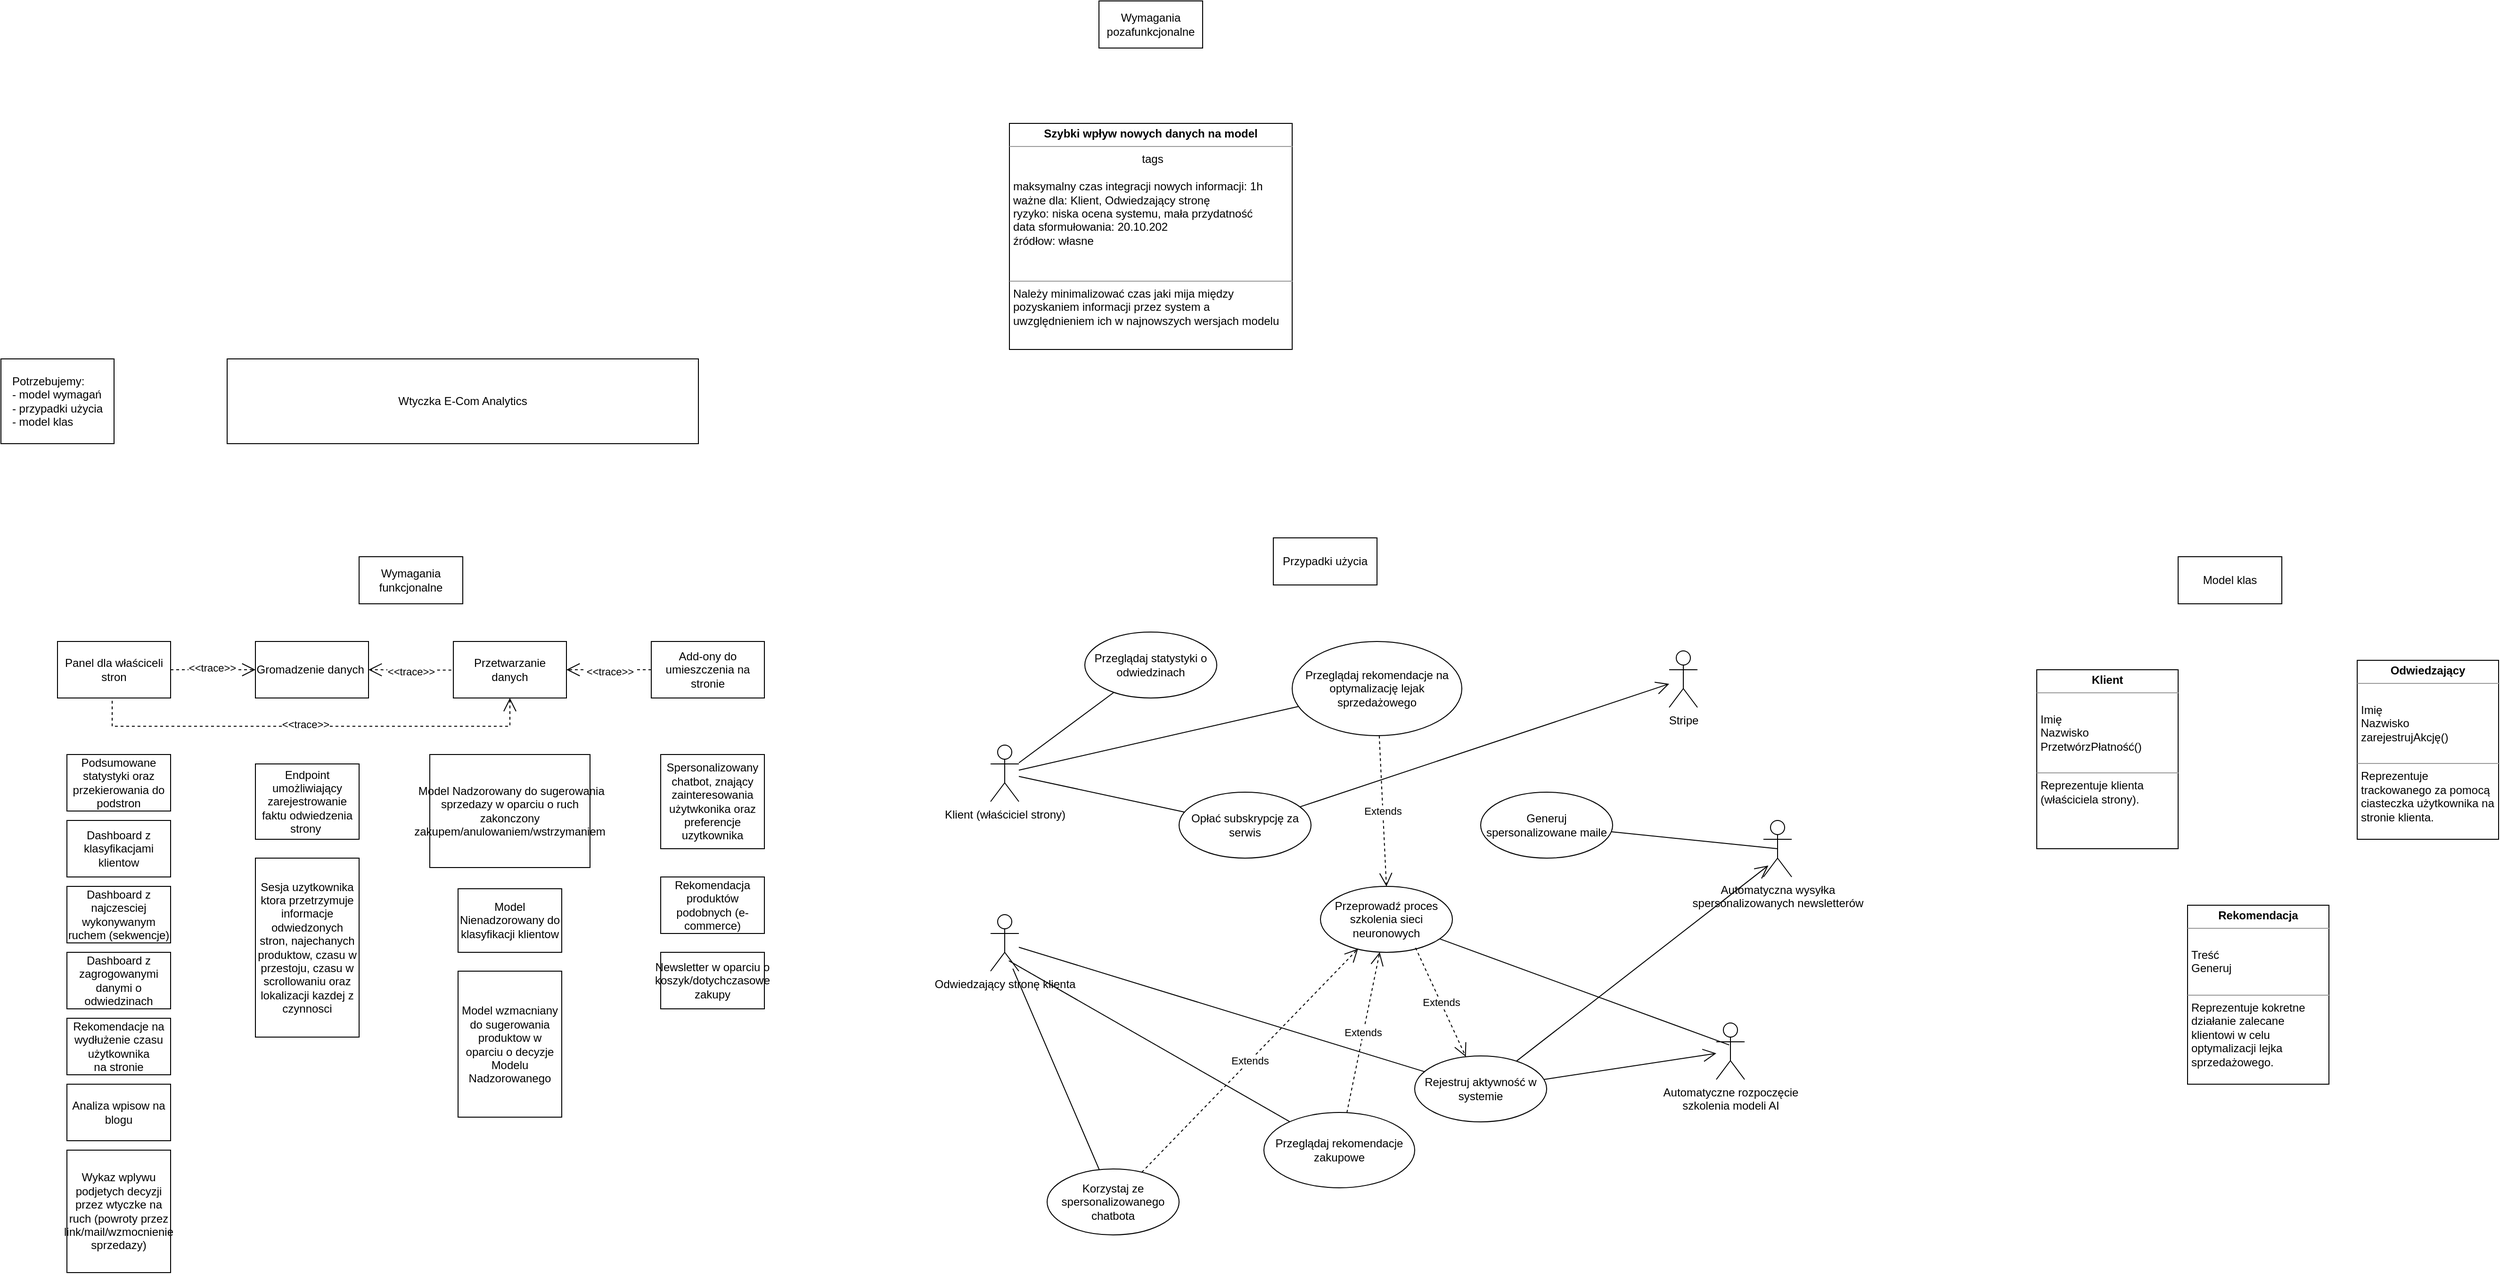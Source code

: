 <mxfile version="22.0.5" type="device">
  <diagram name="Strona-1" id="MLXacG-JXwjNwVEaNqvs">
    <mxGraphModel dx="3585" dy="3044" grid="1" gridSize="10" guides="1" tooltips="1" connect="1" arrows="1" fold="1" page="1" pageScale="1" pageWidth="827" pageHeight="1169" math="0" shadow="0">
      <root>
        <mxCell id="0" />
        <mxCell id="1" parent="0" />
        <mxCell id="kTNTQaPrIcs9Nfy0wRLy-1" value="&lt;div style=&quot;text-align: left;&quot;&gt;&lt;span style=&quot;background-color: initial;&quot;&gt;Potrzebujemy:&lt;/span&gt;&lt;/div&gt;&lt;div style=&quot;text-align: left;&quot;&gt;&lt;span style=&quot;background-color: initial;&quot;&gt;- model wymagań&lt;/span&gt;&lt;/div&gt;&lt;div style=&quot;text-align: left;&quot;&gt;&lt;span style=&quot;background-color: initial;&quot;&gt;- przypadki użycia&lt;/span&gt;&lt;/div&gt;&lt;div style=&quot;text-align: left;&quot;&gt;&lt;span style=&quot;background-color: initial;&quot;&gt;- model klas&lt;/span&gt;&lt;/div&gt;" style="rounded=0;whiteSpace=wrap;html=1;" parent="1" vertex="1">
          <mxGeometry x="40" y="50" width="120" height="90" as="geometry" />
        </mxCell>
        <mxCell id="kTNTQaPrIcs9Nfy0wRLy-2" value="Wymagania funkcjonalne" style="html=1;whiteSpace=wrap;" parent="1" vertex="1">
          <mxGeometry x="420" y="260" width="110" height="50" as="geometry" />
        </mxCell>
        <mxCell id="kTNTQaPrIcs9Nfy0wRLy-3" value="Gromadzenie danych&amp;nbsp;" style="html=1;whiteSpace=wrap;" parent="1" vertex="1">
          <mxGeometry x="310" y="350" width="120" height="60" as="geometry" />
        </mxCell>
        <mxCell id="kTNTQaPrIcs9Nfy0wRLy-4" value="Panel dla właściceli stron" style="html=1;whiteSpace=wrap;" parent="1" vertex="1">
          <mxGeometry x="100" y="350" width="120" height="60" as="geometry" />
        </mxCell>
        <mxCell id="kTNTQaPrIcs9Nfy0wRLy-5" value="Add-ony do umieszczenia na stronie" style="html=1;whiteSpace=wrap;" parent="1" vertex="1">
          <mxGeometry x="730" y="350" width="120" height="60" as="geometry" />
        </mxCell>
        <mxCell id="kTNTQaPrIcs9Nfy0wRLy-14" value="&lt;div&gt;Podsumowane statystyki oraz przekierowania do podstron&lt;br&gt;&lt;/div&gt;" style="html=1;whiteSpace=wrap;" parent="1" vertex="1">
          <mxGeometry x="110" y="470" width="110" height="60" as="geometry" />
        </mxCell>
        <mxCell id="kTNTQaPrIcs9Nfy0wRLy-16" value="Rekomendacje na wydłużenie czasu użytkownika&lt;br&gt;na stronie" style="html=1;whiteSpace=wrap;" parent="1" vertex="1">
          <mxGeometry x="110" y="750" width="110" height="60" as="geometry" />
        </mxCell>
        <mxCell id="kTNTQaPrIcs9Nfy0wRLy-17" value="Endpoint umożliwiający zarejestrowanie faktu odwiedzenia strony&amp;nbsp;" style="html=1;whiteSpace=wrap;" parent="1" vertex="1">
          <mxGeometry x="310" y="480" width="110" height="80" as="geometry" />
        </mxCell>
        <mxCell id="kTNTQaPrIcs9Nfy0wRLy-18" value="&lt;div&gt;Spersonalizowany chatbot, znający zainteresowania użytwkonika oraz preferencje uzytkownika&lt;/div&gt;" style="html=1;whiteSpace=wrap;" parent="1" vertex="1">
          <mxGeometry x="740" y="470" width="110" height="100" as="geometry" />
        </mxCell>
        <mxCell id="kTNTQaPrIcs9Nfy0wRLy-19" value="Rekomendacja produktów podobnych (e-commerce)" style="html=1;whiteSpace=wrap;" parent="1" vertex="1">
          <mxGeometry x="740" y="600" width="110" height="60" as="geometry" />
        </mxCell>
        <mxCell id="kTNTQaPrIcs9Nfy0wRLy-27" value="Przetwarzanie danych" style="html=1;whiteSpace=wrap;" parent="1" vertex="1">
          <mxGeometry x="520" y="350" width="120" height="60" as="geometry" />
        </mxCell>
        <mxCell id="kTNTQaPrIcs9Nfy0wRLy-30" value="" style="endArrow=open;dashed=1;endFill=0;endSize=12;html=1;rounded=0;exitX=1;exitY=0.5;exitDx=0;exitDy=0;entryX=0;entryY=0.5;entryDx=0;entryDy=0;" parent="1" source="kTNTQaPrIcs9Nfy0wRLy-4" target="kTNTQaPrIcs9Nfy0wRLy-3" edge="1">
          <mxGeometry width="160" relative="1" as="geometry">
            <mxPoint x="280" y="380" as="sourcePoint" />
            <mxPoint x="440" y="380" as="targetPoint" />
          </mxGeometry>
        </mxCell>
        <mxCell id="kTNTQaPrIcs9Nfy0wRLy-31" value="&amp;lt;&amp;lt;trace&amp;gt;&amp;gt;" style="edgeLabel;html=1;align=center;verticalAlign=middle;resizable=0;points=[];" parent="kTNTQaPrIcs9Nfy0wRLy-30" vertex="1" connectable="0">
          <mxGeometry x="-0.02" y="2" relative="1" as="geometry">
            <mxPoint as="offset" />
          </mxGeometry>
        </mxCell>
        <mxCell id="kTNTQaPrIcs9Nfy0wRLy-33" value="" style="endArrow=open;dashed=1;endFill=0;endSize=12;html=1;rounded=0;exitX=-0.018;exitY=0.507;exitDx=0;exitDy=0;entryX=1;entryY=0.5;entryDx=0;entryDy=0;exitPerimeter=0;" parent="1" source="kTNTQaPrIcs9Nfy0wRLy-27" target="kTNTQaPrIcs9Nfy0wRLy-3" edge="1">
          <mxGeometry width="160" relative="1" as="geometry">
            <mxPoint x="490" y="409.43" as="sourcePoint" />
            <mxPoint x="410" y="409.43" as="targetPoint" />
          </mxGeometry>
        </mxCell>
        <mxCell id="kTNTQaPrIcs9Nfy0wRLy-34" value="&amp;lt;&amp;lt;trace&amp;gt;&amp;gt;" style="edgeLabel;html=1;align=center;verticalAlign=middle;resizable=0;points=[];" parent="kTNTQaPrIcs9Nfy0wRLy-33" vertex="1" connectable="0">
          <mxGeometry x="-0.02" y="2" relative="1" as="geometry">
            <mxPoint as="offset" />
          </mxGeometry>
        </mxCell>
        <mxCell id="kTNTQaPrIcs9Nfy0wRLy-36" value="" style="endArrow=open;dashed=1;endFill=0;endSize=12;html=1;rounded=0;exitX=0;exitY=0.5;exitDx=0;exitDy=0;entryX=1;entryY=0.5;entryDx=0;entryDy=0;" parent="1" source="kTNTQaPrIcs9Nfy0wRLy-5" target="kTNTQaPrIcs9Nfy0wRLy-27" edge="1">
          <mxGeometry width="160" relative="1" as="geometry">
            <mxPoint x="748" y="420" as="sourcePoint" />
            <mxPoint x="660" y="420" as="targetPoint" />
          </mxGeometry>
        </mxCell>
        <mxCell id="kTNTQaPrIcs9Nfy0wRLy-37" value="&amp;lt;&amp;lt;trace&amp;gt;&amp;gt;" style="edgeLabel;html=1;align=center;verticalAlign=middle;resizable=0;points=[];" parent="kTNTQaPrIcs9Nfy0wRLy-36" vertex="1" connectable="0">
          <mxGeometry x="-0.02" y="2" relative="1" as="geometry">
            <mxPoint as="offset" />
          </mxGeometry>
        </mxCell>
        <mxCell id="kTNTQaPrIcs9Nfy0wRLy-39" value="&lt;div&gt;&amp;nbsp;Model Nadzorowany do sugerowania sprzedazy w oparciu o ruch zakonczony zakupem/anulowaniem/wstrzymaniem&lt;/div&gt;" style="html=1;whiteSpace=wrap;" parent="1" vertex="1">
          <mxGeometry x="495" y="470" width="170" height="120" as="geometry" />
        </mxCell>
        <mxCell id="kTNTQaPrIcs9Nfy0wRLy-40" value="&lt;div&gt;Model Nienadzorowany do klasyfikacji klientow&lt;/div&gt;" style="html=1;whiteSpace=wrap;" parent="1" vertex="1">
          <mxGeometry x="525" y="612.5" width="110" height="67.5" as="geometry" />
        </mxCell>
        <mxCell id="kTNTQaPrIcs9Nfy0wRLy-41" value="" style="endArrow=open;dashed=1;endFill=0;endSize=12;html=1;rounded=0;exitX=0.458;exitY=1;exitDx=0;exitDy=0;entryX=0.5;entryY=1;entryDx=0;entryDy=0;edgeStyle=orthogonalEdgeStyle;exitPerimeter=0;" parent="1" source="kTNTQaPrIcs9Nfy0wRLy-4" target="kTNTQaPrIcs9Nfy0wRLy-27" edge="1">
          <mxGeometry width="160" relative="1" as="geometry">
            <mxPoint x="157.94" y="480" as="sourcePoint" />
            <mxPoint x="572.06" y="476.64" as="targetPoint" />
            <Array as="points">
              <mxPoint x="158" y="410" />
              <mxPoint x="158" y="440" />
              <mxPoint x="580" y="440" />
            </Array>
          </mxGeometry>
        </mxCell>
        <mxCell id="kTNTQaPrIcs9Nfy0wRLy-42" value="&amp;lt;&amp;lt;trace&amp;gt;&amp;gt;" style="edgeLabel;html=1;align=center;verticalAlign=middle;resizable=0;points=[];" parent="kTNTQaPrIcs9Nfy0wRLy-41" vertex="1" connectable="0">
          <mxGeometry x="-0.02" y="2" relative="1" as="geometry">
            <mxPoint as="offset" />
          </mxGeometry>
        </mxCell>
        <mxCell id="dfJo5N-SUlv6r4EW2bV--1" value="Dashboard z najczesciej wykonywanym ruchem (sekwencje)" style="html=1;whiteSpace=wrap;" parent="1" vertex="1">
          <mxGeometry x="110" y="610" width="110" height="60" as="geometry" />
        </mxCell>
        <mxCell id="dfJo5N-SUlv6r4EW2bV--2" value="Dashboard z zagrogowanymi danymi o odwiedzinach" style="html=1;whiteSpace=wrap;" parent="1" vertex="1">
          <mxGeometry x="110" y="680" width="110" height="60" as="geometry" />
        </mxCell>
        <mxCell id="dfJo5N-SUlv6r4EW2bV--3" value="Dashboard z klasyfikacjami klientow" style="html=1;whiteSpace=wrap;" parent="1" vertex="1">
          <mxGeometry x="110" y="540" width="110" height="60" as="geometry" />
        </mxCell>
        <mxCell id="dfJo5N-SUlv6r4EW2bV--9" value="Analiza wpisow na blogu" style="html=1;whiteSpace=wrap;" parent="1" vertex="1">
          <mxGeometry x="110" y="820" width="110" height="60" as="geometry" />
        </mxCell>
        <mxCell id="dfJo5N-SUlv6r4EW2bV--10" value="Wtyczka E-Com Analytics" style="rounded=0;whiteSpace=wrap;html=1;" parent="1" vertex="1">
          <mxGeometry x="280" y="50" width="500" height="90" as="geometry" />
        </mxCell>
        <mxCell id="dfJo5N-SUlv6r4EW2bV--12" value="Sesja uzytkownika ktora przetrzymuje informacje odwiedzonych stron, najechanych produktow, czasu w przestoju, czasu w scrollowaniu oraz lokalizacji kazdej z czynnosci" style="html=1;whiteSpace=wrap;" parent="1" vertex="1">
          <mxGeometry x="310" y="580" width="110" height="190" as="geometry" />
        </mxCell>
        <mxCell id="dfJo5N-SUlv6r4EW2bV--13" value="Model wzmacniany do sugerowania produktow w oparciu o decyzje Modelu Nadzorowanego" style="html=1;whiteSpace=wrap;" parent="1" vertex="1">
          <mxGeometry x="525" y="700" width="110" height="155" as="geometry" />
        </mxCell>
        <mxCell id="dfJo5N-SUlv6r4EW2bV--14" value="&lt;div&gt;Newsletter w oparciu o koszyk/dotychczasowe zakupy&lt;/div&gt;" style="html=1;whiteSpace=wrap;" parent="1" vertex="1">
          <mxGeometry x="740" y="680" width="110" height="60" as="geometry" />
        </mxCell>
        <mxCell id="dfJo5N-SUlv6r4EW2bV--15" value="Wykaz wplywu podjetych decyzji przez wtyczke na ruch (powroty przez link/mail/wzmocnienie sprzedazy)" style="html=1;whiteSpace=wrap;" parent="1" vertex="1">
          <mxGeometry x="110" y="890" width="110" height="130" as="geometry" />
        </mxCell>
        <mxCell id="GkWoY5kZiVUfzzSSOfHT-1" value="Przypadki użycia" style="html=1;whiteSpace=wrap;" vertex="1" parent="1">
          <mxGeometry x="1390" y="240" width="110" height="50" as="geometry" />
        </mxCell>
        <mxCell id="GkWoY5kZiVUfzzSSOfHT-3" value="Klient (właściciel strony)" style="shape=umlActor;verticalLabelPosition=bottom;verticalAlign=top;html=1;" vertex="1" parent="1">
          <mxGeometry x="1090" y="460" width="30" height="60" as="geometry" />
        </mxCell>
        <mxCell id="GkWoY5kZiVUfzzSSOfHT-4" value="Odwiedzający stronę klienta" style="shape=umlActor;verticalLabelPosition=bottom;verticalAlign=top;html=1;" vertex="1" parent="1">
          <mxGeometry x="1090" y="640" width="30" height="60" as="geometry" />
        </mxCell>
        <mxCell id="GkWoY5kZiVUfzzSSOfHT-6" value="Stripe" style="shape=umlActor;verticalLabelPosition=bottom;verticalAlign=top;html=1;" vertex="1" parent="1">
          <mxGeometry x="1810" y="360" width="30" height="60" as="geometry" />
        </mxCell>
        <mxCell id="GkWoY5kZiVUfzzSSOfHT-7" value="Automatyczna wysyłka &lt;br&gt;spersonalizowanych newsletterów" style="shape=umlActor;verticalLabelPosition=bottom;verticalAlign=top;html=1;" vertex="1" parent="1">
          <mxGeometry x="1910" y="540" width="30" height="60" as="geometry" />
        </mxCell>
        <mxCell id="GkWoY5kZiVUfzzSSOfHT-8" value="Przeglądaj statystyki o odwiedzinach" style="ellipse;whiteSpace=wrap;html=1;" vertex="1" parent="1">
          <mxGeometry x="1190" y="340" width="140" height="70" as="geometry" />
        </mxCell>
        <mxCell id="GkWoY5kZiVUfzzSSOfHT-9" value="Rejestruj aktywność w systemie" style="ellipse;whiteSpace=wrap;html=1;" vertex="1" parent="1">
          <mxGeometry x="1540" y="790" width="140" height="70" as="geometry" />
        </mxCell>
        <mxCell id="GkWoY5kZiVUfzzSSOfHT-10" value="Opłać subskrypcję za serwis" style="ellipse;whiteSpace=wrap;html=1;" vertex="1" parent="1">
          <mxGeometry x="1290" y="510" width="140" height="70" as="geometry" />
        </mxCell>
        <mxCell id="GkWoY5kZiVUfzzSSOfHT-11" value="Korzystaj ze spersonalizowanego chatbota" style="ellipse;whiteSpace=wrap;html=1;" vertex="1" parent="1">
          <mxGeometry x="1150" y="910" width="140" height="70" as="geometry" />
        </mxCell>
        <mxCell id="GkWoY5kZiVUfzzSSOfHT-12" value="Przeglądaj rekomendacje zakupowe" style="ellipse;whiteSpace=wrap;html=1;" vertex="1" parent="1">
          <mxGeometry x="1380" y="850" width="160" height="80" as="geometry" />
        </mxCell>
        <mxCell id="GkWoY5kZiVUfzzSSOfHT-13" value="Automatyczne rozpoczęcie&lt;br&gt;szkolenia modeli AI" style="shape=umlActor;verticalLabelPosition=bottom;verticalAlign=top;html=1;" vertex="1" parent="1">
          <mxGeometry x="1860" y="755" width="30" height="60" as="geometry" />
        </mxCell>
        <mxCell id="GkWoY5kZiVUfzzSSOfHT-17" value="Przeglądaj rekomendacje na optymalizację lejak sprzedażowego" style="ellipse;whiteSpace=wrap;html=1;" vertex="1" parent="1">
          <mxGeometry x="1410" y="350" width="180" height="100" as="geometry" />
        </mxCell>
        <mxCell id="GkWoY5kZiVUfzzSSOfHT-18" value="" style="endArrow=none;endFill=0;endSize=12;html=1;rounded=0;" edge="1" parent="1" source="GkWoY5kZiVUfzzSSOfHT-3" target="GkWoY5kZiVUfzzSSOfHT-10">
          <mxGeometry width="160" relative="1" as="geometry">
            <mxPoint x="1150" y="570" as="sourcePoint" />
            <mxPoint x="1421" y="519" as="targetPoint" />
          </mxGeometry>
        </mxCell>
        <mxCell id="GkWoY5kZiVUfzzSSOfHT-19" value="" style="endArrow=none;endFill=0;endSize=12;html=1;rounded=0;" edge="1" parent="1" source="GkWoY5kZiVUfzzSSOfHT-3" target="GkWoY5kZiVUfzzSSOfHT-17">
          <mxGeometry width="160" relative="1" as="geometry">
            <mxPoint x="1130" y="501" as="sourcePoint" />
            <mxPoint x="1431" y="529" as="targetPoint" />
          </mxGeometry>
        </mxCell>
        <mxCell id="GkWoY5kZiVUfzzSSOfHT-20" value="" style="endArrow=open;endFill=0;endSize=12;html=1;rounded=0;" edge="1" parent="1" source="GkWoY5kZiVUfzzSSOfHT-10" target="GkWoY5kZiVUfzzSSOfHT-6">
          <mxGeometry width="160" relative="1" as="geometry">
            <mxPoint x="1610" y="490" as="sourcePoint" />
            <mxPoint x="1911" y="518" as="targetPoint" />
          </mxGeometry>
        </mxCell>
        <mxCell id="GkWoY5kZiVUfzzSSOfHT-21" value="" style="endArrow=none;endFill=0;endSize=12;html=1;rounded=0;" edge="1" parent="1" source="GkWoY5kZiVUfzzSSOfHT-3" target="GkWoY5kZiVUfzzSSOfHT-8">
          <mxGeometry width="160" relative="1" as="geometry">
            <mxPoint x="1130" y="497" as="sourcePoint" />
            <mxPoint x="1427" y="429" as="targetPoint" />
          </mxGeometry>
        </mxCell>
        <mxCell id="GkWoY5kZiVUfzzSSOfHT-22" value="" style="endArrow=none;endFill=0;endSize=12;html=1;rounded=0;" edge="1" parent="1" source="GkWoY5kZiVUfzzSSOfHT-4" target="GkWoY5kZiVUfzzSSOfHT-9">
          <mxGeometry width="160" relative="1" as="geometry">
            <mxPoint x="1140" y="507" as="sourcePoint" />
            <mxPoint x="1437" y="439" as="targetPoint" />
          </mxGeometry>
        </mxCell>
        <mxCell id="GkWoY5kZiVUfzzSSOfHT-23" value="" style="endArrow=none;endFill=0;endSize=12;html=1;rounded=0;exitX=0.647;exitY=0.815;exitDx=0;exitDy=0;exitPerimeter=0;" edge="1" parent="1" source="GkWoY5kZiVUfzzSSOfHT-4" target="GkWoY5kZiVUfzzSSOfHT-12">
          <mxGeometry width="160" relative="1" as="geometry">
            <mxPoint x="1120" y="670" as="sourcePoint" />
            <mxPoint x="1447" y="449" as="targetPoint" />
          </mxGeometry>
        </mxCell>
        <mxCell id="GkWoY5kZiVUfzzSSOfHT-24" value="" style="endArrow=none;endFill=0;endSize=12;html=1;rounded=0;exitX=0.788;exitY=0.955;exitDx=0;exitDy=0;exitPerimeter=0;" edge="1" parent="1" source="GkWoY5kZiVUfzzSSOfHT-4" target="GkWoY5kZiVUfzzSSOfHT-11">
          <mxGeometry width="160" relative="1" as="geometry">
            <mxPoint x="1130" y="680" as="sourcePoint" />
            <mxPoint x="1424" y="729" as="targetPoint" />
          </mxGeometry>
        </mxCell>
        <mxCell id="GkWoY5kZiVUfzzSSOfHT-25" value="" style="endArrow=open;endFill=0;endSize=12;html=1;rounded=0;" edge="1" parent="1" source="GkWoY5kZiVUfzzSSOfHT-9" target="GkWoY5kZiVUfzzSSOfHT-13">
          <mxGeometry width="160" relative="1" as="geometry">
            <mxPoint x="1570" y="651" as="sourcePoint" />
            <mxPoint x="1864" y="700" as="targetPoint" />
          </mxGeometry>
        </mxCell>
        <mxCell id="GkWoY5kZiVUfzzSSOfHT-26" value="" style="endArrow=open;endFill=0;endSize=12;html=1;rounded=0;entryX=0.174;entryY=0.797;entryDx=0;entryDy=0;entryPerimeter=0;" edge="1" parent="1" source="GkWoY5kZiVUfzzSSOfHT-9" target="GkWoY5kZiVUfzzSSOfHT-7">
          <mxGeometry width="160" relative="1" as="geometry">
            <mxPoint x="1559" y="633" as="sourcePoint" />
            <mxPoint x="1880" y="611" as="targetPoint" />
          </mxGeometry>
        </mxCell>
        <mxCell id="GkWoY5kZiVUfzzSSOfHT-27" value="Generuj spersonalizowane maile" style="ellipse;whiteSpace=wrap;html=1;" vertex="1" parent="1">
          <mxGeometry x="1610" y="510" width="140" height="70" as="geometry" />
        </mxCell>
        <mxCell id="GkWoY5kZiVUfzzSSOfHT-28" value="Przeprowadź proces szkolenia sieci neuronowych" style="ellipse;whiteSpace=wrap;html=1;" vertex="1" parent="1">
          <mxGeometry x="1440" y="610" width="140" height="70" as="geometry" />
        </mxCell>
        <mxCell id="GkWoY5kZiVUfzzSSOfHT-32" value="" style="endArrow=none;endFill=0;endSize=12;html=1;rounded=0;entryX=0.454;entryY=0.389;entryDx=0;entryDy=0;entryPerimeter=0;" edge="1" parent="1" source="GkWoY5kZiVUfzzSSOfHT-28" target="GkWoY5kZiVUfzzSSOfHT-13">
          <mxGeometry width="160" relative="1" as="geometry">
            <mxPoint x="1620" y="897" as="sourcePoint" />
            <mxPoint x="1850" y="740" as="targetPoint" />
          </mxGeometry>
        </mxCell>
        <mxCell id="GkWoY5kZiVUfzzSSOfHT-33" value="Extends" style="endArrow=open;endSize=12;dashed=1;html=1;rounded=0;" edge="1" parent="1" source="GkWoY5kZiVUfzzSSOfHT-12" target="GkWoY5kZiVUfzzSSOfHT-28">
          <mxGeometry width="160" relative="1" as="geometry">
            <mxPoint x="1270" y="650" as="sourcePoint" />
            <mxPoint x="1430" y="650" as="targetPoint" />
          </mxGeometry>
        </mxCell>
        <mxCell id="GkWoY5kZiVUfzzSSOfHT-34" value="" style="endArrow=none;endFill=0;endSize=12;html=1;rounded=0;entryX=0.5;entryY=0.5;entryDx=0;entryDy=0;entryPerimeter=0;" edge="1" parent="1" source="GkWoY5kZiVUfzzSSOfHT-27" target="GkWoY5kZiVUfzzSSOfHT-7">
          <mxGeometry width="160" relative="1" as="geometry">
            <mxPoint x="1577" y="676" as="sourcePoint" />
            <mxPoint x="1884" y="788" as="targetPoint" />
          </mxGeometry>
        </mxCell>
        <mxCell id="GkWoY5kZiVUfzzSSOfHT-35" value="Extends" style="endArrow=open;endSize=12;dashed=1;html=1;rounded=0;entryX=0.5;entryY=0;entryDx=0;entryDy=0;" edge="1" parent="1" source="GkWoY5kZiVUfzzSSOfHT-17" target="GkWoY5kZiVUfzzSSOfHT-28">
          <mxGeometry width="160" relative="1" as="geometry">
            <mxPoint x="1486" y="860" as="sourcePoint" />
            <mxPoint x="1510" y="630" as="targetPoint" />
          </mxGeometry>
        </mxCell>
        <mxCell id="GkWoY5kZiVUfzzSSOfHT-36" value="Extends" style="endArrow=open;endSize=12;dashed=1;html=1;rounded=0;entryX=0.285;entryY=0.947;entryDx=0;entryDy=0;entryPerimeter=0;" edge="1" parent="1" source="GkWoY5kZiVUfzzSSOfHT-11" target="GkWoY5kZiVUfzzSSOfHT-28">
          <mxGeometry width="160" relative="1" as="geometry">
            <mxPoint x="1486" y="860" as="sourcePoint" />
            <mxPoint x="1514" y="690" as="targetPoint" />
          </mxGeometry>
        </mxCell>
        <mxCell id="GkWoY5kZiVUfzzSSOfHT-37" value="Extends" style="endArrow=open;endSize=12;dashed=1;html=1;rounded=0;exitX=0.721;exitY=0.932;exitDx=0;exitDy=0;exitPerimeter=0;" edge="1" parent="1" source="GkWoY5kZiVUfzzSSOfHT-28" target="GkWoY5kZiVUfzzSSOfHT-9">
          <mxGeometry width="160" relative="1" as="geometry">
            <mxPoint x="1645" y="730" as="sourcePoint" />
            <mxPoint x="1680" y="560" as="targetPoint" />
          </mxGeometry>
        </mxCell>
        <mxCell id="GkWoY5kZiVUfzzSSOfHT-38" value="Model klas" style="html=1;whiteSpace=wrap;" vertex="1" parent="1">
          <mxGeometry x="2350" y="260" width="110" height="50" as="geometry" />
        </mxCell>
        <mxCell id="GkWoY5kZiVUfzzSSOfHT-55" value="&lt;p style=&quot;margin:0px;margin-top:4px;text-align:center;&quot;&gt;&lt;b&gt;Szybki wpływ nowych danych na model&lt;/b&gt;&lt;/p&gt;&lt;hr size=&quot;1&quot;&gt;&lt;p style=&quot;text-align: center; margin: 0px 0px 0px 4px;&quot;&gt;tags&lt;/p&gt;&lt;p style=&quot;margin:0px;margin-left:4px;&quot;&gt;&lt;br&gt;&lt;/p&gt;&lt;p style=&quot;margin:0px;margin-left:4px;&quot;&gt;maksymalny czas integracji nowych informacji: 1h&lt;/p&gt;&lt;p style=&quot;margin:0px;margin-left:4px;&quot;&gt;ważne dla: Klient, Odwiedzający stronę&lt;/p&gt;&lt;p style=&quot;margin:0px;margin-left:4px;&quot;&gt;ryzyko: niska ocena systemu, mała przydatność&lt;/p&gt;&lt;p style=&quot;margin:0px;margin-left:4px;&quot;&gt;data sformułowania: 20.10.202&lt;/p&gt;&lt;p style=&quot;margin:0px;margin-left:4px;&quot;&gt;źródłow: własne&lt;/p&gt;&lt;p style=&quot;margin:0px;margin-left:4px;&quot;&gt;&lt;br&gt;&lt;/p&gt;&lt;p style=&quot;margin:0px;margin-left:4px;&quot;&gt;&lt;br&gt;&lt;/p&gt;&lt;hr size=&quot;1&quot;&gt;&lt;p style=&quot;margin:0px;margin-left:4px;&quot;&gt;Należy minimalizować czas jaki mija między pozyskaniem informacji przez system a uwzględnieniem ich w najnowszych wersjach modelu&lt;/p&gt;" style="verticalAlign=top;align=left;overflow=fill;fontSize=12;fontFamily=Helvetica;html=1;whiteSpace=wrap;" vertex="1" parent="1">
          <mxGeometry x="1110" y="-200" width="300" height="240" as="geometry" />
        </mxCell>
        <mxCell id="GkWoY5kZiVUfzzSSOfHT-57" value="Wymagania pozafunkcjonalne" style="html=1;whiteSpace=wrap;" vertex="1" parent="1">
          <mxGeometry x="1205" y="-330" width="110" height="50" as="geometry" />
        </mxCell>
        <mxCell id="GkWoY5kZiVUfzzSSOfHT-60" value="&lt;p style=&quot;margin:0px;margin-top:4px;text-align:center;&quot;&gt;&lt;b&gt;Odwiedzający&lt;/b&gt;&lt;/p&gt;&lt;hr size=&quot;1&quot;&gt;&lt;p style=&quot;text-align: center; margin: 0px 0px 0px 4px;&quot;&gt;&lt;br&gt;&lt;/p&gt;&lt;p style=&quot;margin:0px;margin-left:4px;&quot;&gt;Imię&lt;/p&gt;&lt;p style=&quot;margin:0px;margin-left:4px;&quot;&gt;Nazwisko&lt;/p&gt;&lt;p style=&quot;margin:0px;margin-left:4px;&quot;&gt;zarejestrujAkcję()&lt;/p&gt;&lt;p style=&quot;margin:0px;margin-left:4px;&quot;&gt;&lt;br&gt;&lt;/p&gt;&lt;hr size=&quot;1&quot;&gt;&lt;p style=&quot;margin:0px;margin-left:4px;&quot;&gt;Reprezentuje trackowanego za pomocą ciasteczka użytkownika na stronie klienta.&lt;/p&gt;" style="verticalAlign=top;align=left;overflow=fill;fontSize=12;fontFamily=Helvetica;html=1;whiteSpace=wrap;" vertex="1" parent="1">
          <mxGeometry x="2540" y="370" width="150" height="190" as="geometry" />
        </mxCell>
        <mxCell id="GkWoY5kZiVUfzzSSOfHT-61" value="&lt;p style=&quot;margin:0px;margin-top:4px;text-align:center;&quot;&gt;&lt;b&gt;Klient&lt;/b&gt;&lt;/p&gt;&lt;hr size=&quot;1&quot;&gt;&lt;p style=&quot;text-align: center; margin: 0px 0px 0px 4px;&quot;&gt;&lt;br&gt;&lt;/p&gt;&lt;p style=&quot;margin:0px;margin-left:4px;&quot;&gt;Imię&lt;/p&gt;&lt;p style=&quot;margin:0px;margin-left:4px;&quot;&gt;Nazwisko&lt;/p&gt;&lt;p style=&quot;margin:0px;margin-left:4px;&quot;&gt;PrzetwórzPłatność()&lt;/p&gt;&lt;p style=&quot;margin:0px;margin-left:4px;&quot;&gt;&lt;br&gt;&lt;/p&gt;&lt;hr size=&quot;1&quot;&gt;&lt;p style=&quot;margin:0px;margin-left:4px;&quot;&gt;Reprezentuje klienta (właściciela strony).&lt;/p&gt;" style="verticalAlign=top;align=left;overflow=fill;fontSize=12;fontFamily=Helvetica;html=1;whiteSpace=wrap;" vertex="1" parent="1">
          <mxGeometry x="2200" y="380" width="150" height="190" as="geometry" />
        </mxCell>
        <mxCell id="GkWoY5kZiVUfzzSSOfHT-62" value="&lt;p style=&quot;margin:0px;margin-top:4px;text-align:center;&quot;&gt;&lt;b&gt;Rekomendacja&lt;/b&gt;&lt;/p&gt;&lt;hr size=&quot;1&quot;&gt;&lt;p style=&quot;text-align: center; margin: 0px 0px 0px 4px;&quot;&gt;&lt;br&gt;&lt;/p&gt;&lt;p style=&quot;margin:0px;margin-left:4px;&quot;&gt;Treść&lt;/p&gt;&lt;p style=&quot;margin:0px;margin-left:4px;&quot;&gt;Generuj&lt;/p&gt;&lt;p style=&quot;margin:0px;margin-left:4px;&quot;&gt;&lt;br&gt;&lt;/p&gt;&lt;hr size=&quot;1&quot;&gt;&lt;p style=&quot;margin:0px;margin-left:4px;&quot;&gt;Reprezentuje kokretne działanie zalecane klientowi w celu optymalizacji lejka sprzedażowego.&lt;/p&gt;" style="verticalAlign=top;align=left;overflow=fill;fontSize=12;fontFamily=Helvetica;html=1;whiteSpace=wrap;" vertex="1" parent="1">
          <mxGeometry x="2360" y="630" width="150" height="190" as="geometry" />
        </mxCell>
      </root>
    </mxGraphModel>
  </diagram>
</mxfile>
